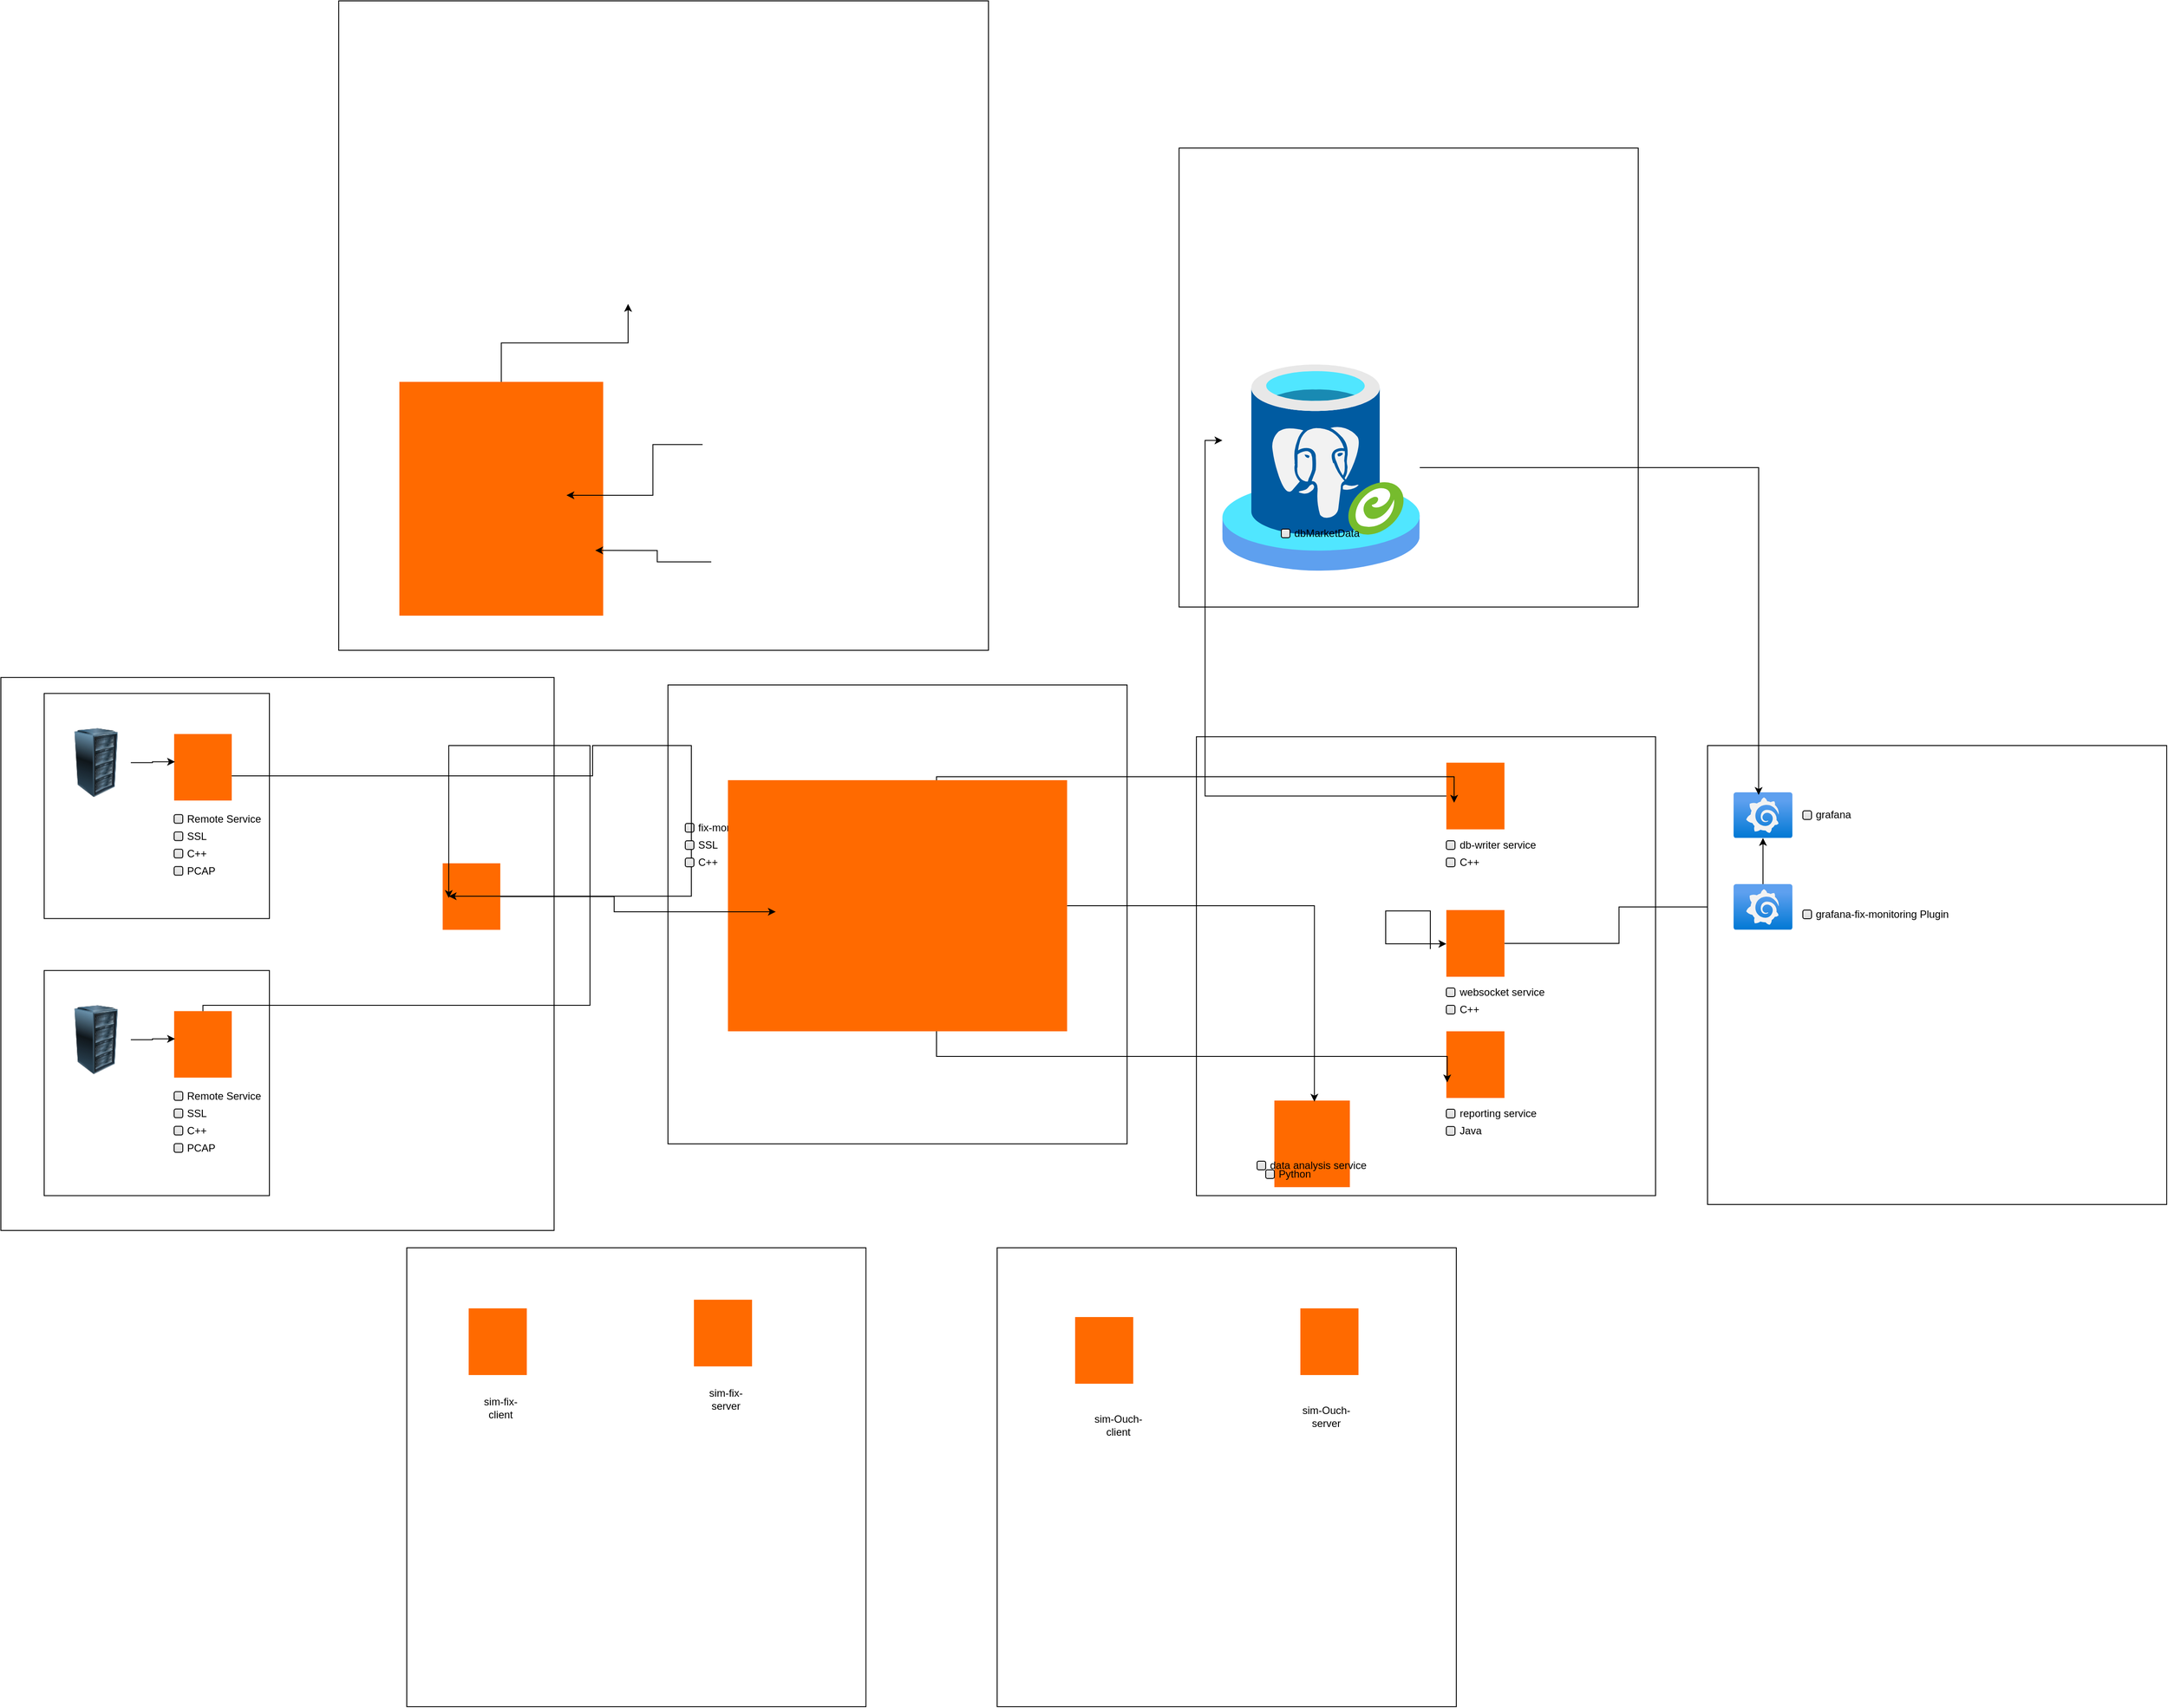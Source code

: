 <mxfile version="26.2.14">
  <diagram name="Page-1" id="Bn2f4_8WebnBMHvuVNAl">
    <mxGraphModel dx="3210" dy="2690" grid="1" gridSize="10" guides="1" tooltips="1" connect="1" arrows="1" fold="1" page="1" pageScale="1" pageWidth="850" pageHeight="1100" math="0" shadow="0">
      <root>
        <mxCell id="0" />
        <mxCell id="1" parent="0" />
        <mxCell id="fPYPMNEVIKLgvC5DWrea-23" value="" style="whiteSpace=wrap;html=1;aspect=fixed;" vertex="1" parent="1">
          <mxGeometry x="-330" y="-8.6" width="638.6" height="638.6" as="geometry" />
        </mxCell>
        <mxCell id="fPYPMNEVIKLgvC5DWrea-22" value="" style="whiteSpace=wrap;html=1;aspect=fixed;" vertex="1" parent="1">
          <mxGeometry x="1050" y="59.8" width="530" height="530" as="geometry" />
        </mxCell>
        <mxCell id="iIMbkNhyBwI1xsPDOUZN-2" value="" style="whiteSpace=wrap;html=1;aspect=fixed;" parent="1" vertex="1">
          <mxGeometry x="-280" y="9.8" width="260" height="260" as="geometry" />
        </mxCell>
        <mxCell id="iIMbkNhyBwI1xsPDOUZN-1" value="" style="image;html=1;image=img/lib/clip_art/computers/Server_Rack_128x128.png" parent="1" vertex="1">
          <mxGeometry x="-260" y="49.8" width="80" height="80" as="geometry" />
        </mxCell>
        <mxCell id="iIMbkNhyBwI1xsPDOUZN-6" value="" style="points=[];aspect=fixed;html=1;align=center;shadow=0;dashed=0;fillColor=#FF6A00;strokeColor=none;shape=mxgraph.alibaba_cloud.ahas_application_high_availability_service;" parent="1" vertex="1">
          <mxGeometry x="-130" y="56.7" width="66.5" height="76.8" as="geometry" />
        </mxCell>
        <mxCell id="iIMbkNhyBwI1xsPDOUZN-8" style="edgeStyle=orthogonalEdgeStyle;rounded=0;orthogonalLoop=1;jettySize=auto;html=1;exitX=1;exitY=0.5;exitDx=0;exitDy=0;entryX=0.015;entryY=0.418;entryDx=0;entryDy=0;entryPerimeter=0;" parent="1" source="iIMbkNhyBwI1xsPDOUZN-1" target="iIMbkNhyBwI1xsPDOUZN-6" edge="1">
          <mxGeometry relative="1" as="geometry" />
        </mxCell>
        <mxCell id="iIMbkNhyBwI1xsPDOUZN-9" value="Remote Service" style="html=1;shadow=0;dashed=0;shape=mxgraph.bootstrap.checkbox2;labelPosition=right;verticalLabelPosition=middle;align=left;verticalAlign=middle;gradientColor=#DEDEDE;fillColor=#EDEDED;checked=0;spacing=5;checkedFill=#0085FC;checkedStroke=#ffffff;sketch=0;" parent="1" vertex="1">
          <mxGeometry x="-130" y="149.8" width="10" height="10" as="geometry" />
        </mxCell>
        <mxCell id="iIMbkNhyBwI1xsPDOUZN-11" value="SSL" style="html=1;shadow=0;dashed=0;shape=mxgraph.bootstrap.checkbox2;labelPosition=right;verticalLabelPosition=middle;align=left;verticalAlign=middle;gradientColor=#DEDEDE;fillColor=#EDEDED;checked=0;spacing=5;checkedFill=#0085FC;checkedStroke=#ffffff;sketch=0;" parent="1" vertex="1">
          <mxGeometry x="-130" y="169.8" width="10" height="10" as="geometry" />
        </mxCell>
        <mxCell id="iIMbkNhyBwI1xsPDOUZN-13" value="" style="whiteSpace=wrap;html=1;aspect=fixed;" parent="1" vertex="1">
          <mxGeometry x="440" width="530" height="530" as="geometry" />
        </mxCell>
        <mxCell id="iIMbkNhyBwI1xsPDOUZN-12" value="" style="points=[];aspect=fixed;html=1;align=center;shadow=0;dashed=0;fillColor=#FF6A00;strokeColor=none;shape=mxgraph.alibaba_cloud.ahas_application_high_availability_service;" parent="1" vertex="1">
          <mxGeometry x="180" y="206" width="66.5" height="76.8" as="geometry" />
        </mxCell>
        <mxCell id="iIMbkNhyBwI1xsPDOUZN-15" value="fix-monitor service" style="html=1;shadow=0;dashed=0;shape=mxgraph.bootstrap.checkbox2;labelPosition=right;verticalLabelPosition=middle;align=left;verticalAlign=middle;gradientColor=#DEDEDE;fillColor=#EDEDED;checked=0;spacing=5;checkedFill=#0085FC;checkedStroke=#ffffff;sketch=0;" parent="1" vertex="1">
          <mxGeometry x="460" y="160" width="10" height="10" as="geometry" />
        </mxCell>
        <mxCell id="iIMbkNhyBwI1xsPDOUZN-17" style="edgeStyle=orthogonalEdgeStyle;rounded=0;orthogonalLoop=1;jettySize=auto;html=1;entryX=0.105;entryY=0.495;entryDx=0;entryDy=0;entryPerimeter=0;" parent="1" source="iIMbkNhyBwI1xsPDOUZN-6" target="iIMbkNhyBwI1xsPDOUZN-12" edge="1">
          <mxGeometry relative="1" as="geometry">
            <Array as="points">
              <mxPoint x="353" y="105" />
              <mxPoint x="353" y="70" />
              <mxPoint x="467" y="70" />
            </Array>
          </mxGeometry>
        </mxCell>
        <mxCell id="iIMbkNhyBwI1xsPDOUZN-18" value="" style="whiteSpace=wrap;html=1;aspect=fixed;" parent="1" vertex="1">
          <mxGeometry x="-280" y="329.8" width="260" height="260" as="geometry" />
        </mxCell>
        <mxCell id="iIMbkNhyBwI1xsPDOUZN-19" value="" style="image;html=1;image=img/lib/clip_art/computers/Server_Rack_128x128.png" parent="1" vertex="1">
          <mxGeometry x="-260" y="369.8" width="80" height="80" as="geometry" />
        </mxCell>
        <mxCell id="iIMbkNhyBwI1xsPDOUZN-20" value="" style="points=[];aspect=fixed;html=1;align=center;shadow=0;dashed=0;fillColor=#FF6A00;strokeColor=none;shape=mxgraph.alibaba_cloud.ahas_application_high_availability_service;" parent="1" vertex="1">
          <mxGeometry x="-130" y="376.7" width="66.5" height="76.8" as="geometry" />
        </mxCell>
        <mxCell id="iIMbkNhyBwI1xsPDOUZN-21" style="edgeStyle=orthogonalEdgeStyle;rounded=0;orthogonalLoop=1;jettySize=auto;html=1;exitX=1;exitY=0.5;exitDx=0;exitDy=0;entryX=0.015;entryY=0.418;entryDx=0;entryDy=0;entryPerimeter=0;" parent="1" source="iIMbkNhyBwI1xsPDOUZN-19" target="iIMbkNhyBwI1xsPDOUZN-20" edge="1">
          <mxGeometry relative="1" as="geometry" />
        </mxCell>
        <mxCell id="iIMbkNhyBwI1xsPDOUZN-22" value="Remote Service" style="html=1;shadow=0;dashed=0;shape=mxgraph.bootstrap.checkbox2;labelPosition=right;verticalLabelPosition=middle;align=left;verticalAlign=middle;gradientColor=#DEDEDE;fillColor=#EDEDED;checked=0;spacing=5;checkedFill=#0085FC;checkedStroke=#ffffff;sketch=0;" parent="1" vertex="1">
          <mxGeometry x="-130" y="469.8" width="10" height="10" as="geometry" />
        </mxCell>
        <mxCell id="iIMbkNhyBwI1xsPDOUZN-23" value="SSL" style="html=1;shadow=0;dashed=0;shape=mxgraph.bootstrap.checkbox2;labelPosition=right;verticalLabelPosition=middle;align=left;verticalAlign=middle;gradientColor=#DEDEDE;fillColor=#EDEDED;checked=0;spacing=5;checkedFill=#0085FC;checkedStroke=#ffffff;sketch=0;" parent="1" vertex="1">
          <mxGeometry x="-130" y="489.8" width="10" height="10" as="geometry" />
        </mxCell>
        <mxCell id="iIMbkNhyBwI1xsPDOUZN-24" value="SSL" style="html=1;shadow=0;dashed=0;shape=mxgraph.bootstrap.checkbox2;labelPosition=right;verticalLabelPosition=middle;align=left;verticalAlign=middle;gradientColor=#DEDEDE;fillColor=#EDEDED;checked=0;spacing=5;checkedFill=#0085FC;checkedStroke=#ffffff;sketch=0;" parent="1" vertex="1">
          <mxGeometry x="460" y="180" width="10" height="10" as="geometry" />
        </mxCell>
        <mxCell id="iIMbkNhyBwI1xsPDOUZN-25" style="edgeStyle=orthogonalEdgeStyle;rounded=0;orthogonalLoop=1;jettySize=auto;html=1;entryX=0.105;entryY=0.521;entryDx=0;entryDy=0;entryPerimeter=0;" parent="1" source="iIMbkNhyBwI1xsPDOUZN-20" target="iIMbkNhyBwI1xsPDOUZN-12" edge="1">
          <mxGeometry relative="1" as="geometry">
            <Array as="points">
              <mxPoint x="213" y="370" />
              <mxPoint x="350" y="370" />
              <mxPoint x="350" y="70" />
              <mxPoint x="467" y="70" />
            </Array>
          </mxGeometry>
        </mxCell>
        <mxCell id="iIMbkNhyBwI1xsPDOUZN-26" value="C++" style="html=1;shadow=0;dashed=0;shape=mxgraph.bootstrap.checkbox2;labelPosition=right;verticalLabelPosition=middle;align=left;verticalAlign=middle;gradientColor=#DEDEDE;fillColor=#EDEDED;checked=0;spacing=5;checkedFill=#0085FC;checkedStroke=#ffffff;sketch=0;" parent="1" vertex="1">
          <mxGeometry x="-130" y="189.8" width="10" height="10" as="geometry" />
        </mxCell>
        <mxCell id="iIMbkNhyBwI1xsPDOUZN-27" value="C++" style="html=1;shadow=0;dashed=0;shape=mxgraph.bootstrap.checkbox2;labelPosition=right;verticalLabelPosition=middle;align=left;verticalAlign=middle;gradientColor=#DEDEDE;fillColor=#EDEDED;checked=0;spacing=5;checkedFill=#0085FC;checkedStroke=#ffffff;sketch=0;" parent="1" vertex="1">
          <mxGeometry x="-130" y="509.8" width="10" height="10" as="geometry" />
        </mxCell>
        <mxCell id="iIMbkNhyBwI1xsPDOUZN-28" value="C++" style="html=1;shadow=0;dashed=0;shape=mxgraph.bootstrap.checkbox2;labelPosition=right;verticalLabelPosition=middle;align=left;verticalAlign=middle;gradientColor=#DEDEDE;fillColor=#EDEDED;checked=0;spacing=5;checkedFill=#0085FC;checkedStroke=#ffffff;sketch=0;" parent="1" vertex="1">
          <mxGeometry x="460" y="200" width="10" height="10" as="geometry" />
        </mxCell>
        <mxCell id="iIMbkNhyBwI1xsPDOUZN-29" value="PCAP&amp;nbsp;" style="html=1;shadow=0;dashed=0;shape=mxgraph.bootstrap.checkbox2;labelPosition=right;verticalLabelPosition=middle;align=left;verticalAlign=middle;gradientColor=#DEDEDE;fillColor=#EDEDED;checked=0;spacing=5;checkedFill=#0085FC;checkedStroke=#ffffff;sketch=0;" parent="1" vertex="1">
          <mxGeometry x="-130" y="209.8" width="10" height="10" as="geometry" />
        </mxCell>
        <mxCell id="iIMbkNhyBwI1xsPDOUZN-30" value="PCAP&amp;nbsp;" style="html=1;shadow=0;dashed=0;shape=mxgraph.bootstrap.checkbox2;labelPosition=right;verticalLabelPosition=middle;align=left;verticalAlign=middle;gradientColor=#DEDEDE;fillColor=#EDEDED;checked=0;spacing=5;checkedFill=#0085FC;checkedStroke=#ffffff;sketch=0;" parent="1" vertex="1">
          <mxGeometry x="-130" y="529.8" width="10" height="10" as="geometry" />
        </mxCell>
        <mxCell id="iIMbkNhyBwI1xsPDOUZN-33" value="" style="points=[];aspect=fixed;html=1;align=center;shadow=0;dashed=0;fillColor=#FF6A00;strokeColor=none;shape=mxgraph.alibaba_cloud.ask_ack_container_service_for_kubernetes;" parent="1" vertex="1">
          <mxGeometry x="1338.5" y="89.8" width="67.09" height="77" as="geometry" />
        </mxCell>
        <mxCell id="iIMbkNhyBwI1xsPDOUZN-34" value="db-writer service" style="html=1;shadow=0;dashed=0;shape=mxgraph.bootstrap.checkbox2;labelPosition=right;verticalLabelPosition=middle;align=left;verticalAlign=middle;gradientColor=#DEDEDE;fillColor=#EDEDED;checked=0;spacing=5;checkedFill=#0085FC;checkedStroke=#ffffff;sketch=0;" parent="1" vertex="1">
          <mxGeometry x="1338.5" y="180" width="10" height="10" as="geometry" />
        </mxCell>
        <mxCell id="iIMbkNhyBwI1xsPDOUZN-36" value="C++" style="html=1;shadow=0;dashed=0;shape=mxgraph.bootstrap.checkbox2;labelPosition=right;verticalLabelPosition=middle;align=left;verticalAlign=middle;gradientColor=#DEDEDE;fillColor=#EDEDED;checked=0;spacing=5;checkedFill=#0085FC;checkedStroke=#ffffff;sketch=0;" parent="1" vertex="1">
          <mxGeometry x="1338.5" y="200" width="10" height="10" as="geometry" />
        </mxCell>
        <mxCell id="iIMbkNhyBwI1xsPDOUZN-70" style="edgeStyle=orthogonalEdgeStyle;rounded=0;orthogonalLoop=1;jettySize=auto;html=1;" parent="1" source="iIMbkNhyBwI1xsPDOUZN-37" target="iIMbkNhyBwI1xsPDOUZN-55" edge="1">
          <mxGeometry relative="1" as="geometry" />
        </mxCell>
        <mxCell id="iIMbkNhyBwI1xsPDOUZN-37" value="" style="points=[];aspect=fixed;html=1;align=center;shadow=0;dashed=0;fillColor=#FF6A00;strokeColor=none;shape=mxgraph.alibaba_cloud.ask_ack_container_service_for_kubernetes;" parent="1" vertex="1">
          <mxGeometry x="1338.5" y="260" width="67.09" height="77" as="geometry" />
        </mxCell>
        <mxCell id="iIMbkNhyBwI1xsPDOUZN-38" value="websocket service" style="html=1;shadow=0;dashed=0;shape=mxgraph.bootstrap.checkbox2;labelPosition=right;verticalLabelPosition=middle;align=left;verticalAlign=middle;gradientColor=#DEDEDE;fillColor=#EDEDED;checked=0;spacing=5;checkedFill=#0085FC;checkedStroke=#ffffff;sketch=0;" parent="1" vertex="1">
          <mxGeometry x="1338.5" y="350" width="10" height="10" as="geometry" />
        </mxCell>
        <mxCell id="iIMbkNhyBwI1xsPDOUZN-40" value="reporting service" style="html=1;shadow=0;dashed=0;shape=mxgraph.bootstrap.checkbox2;labelPosition=right;verticalLabelPosition=middle;align=left;verticalAlign=middle;gradientColor=#DEDEDE;fillColor=#EDEDED;checked=0;spacing=5;checkedFill=#0085FC;checkedStroke=#ffffff;sketch=0;" parent="1" vertex="1">
          <mxGeometry x="1338.5" y="490" width="10" height="10" as="geometry" />
        </mxCell>
        <mxCell id="iIMbkNhyBwI1xsPDOUZN-44" style="edgeStyle=orthogonalEdgeStyle;rounded=0;orthogonalLoop=1;jettySize=auto;html=1;" parent="1" target="iIMbkNhyBwI1xsPDOUZN-37" edge="1">
          <mxGeometry relative="1" as="geometry">
            <Array as="points">
              <mxPoint x="1268.5" y="261" />
              <mxPoint x="1268.5" y="299" />
            </Array>
            <mxPoint x="1320.0" y="305" as="sourcePoint" />
          </mxGeometry>
        </mxCell>
        <mxCell id="iIMbkNhyBwI1xsPDOUZN-41" value="" style="points=[];aspect=fixed;html=1;align=center;shadow=0;dashed=0;fillColor=#FF6A00;strokeColor=none;shape=mxgraph.alibaba_cloud.kafka;" parent="1" vertex="1">
          <mxGeometry x="509.25" y="110" width="391.5" height="290" as="geometry" />
        </mxCell>
        <mxCell id="iIMbkNhyBwI1xsPDOUZN-42" style="edgeStyle=orthogonalEdgeStyle;rounded=0;orthogonalLoop=1;jettySize=auto;html=1;entryX=0.141;entryY=0.524;entryDx=0;entryDy=0;entryPerimeter=0;" parent="1" source="iIMbkNhyBwI1xsPDOUZN-12" target="iIMbkNhyBwI1xsPDOUZN-41" edge="1">
          <mxGeometry relative="1" as="geometry" />
        </mxCell>
        <mxCell id="iIMbkNhyBwI1xsPDOUZN-43" style="edgeStyle=orthogonalEdgeStyle;rounded=0;orthogonalLoop=1;jettySize=auto;html=1;entryX=0.134;entryY=0.6;entryDx=0;entryDy=0;entryPerimeter=0;" parent="1" source="iIMbkNhyBwI1xsPDOUZN-41" target="iIMbkNhyBwI1xsPDOUZN-33" edge="1">
          <mxGeometry relative="1" as="geometry">
            <Array as="points">
              <mxPoint x="750" y="231" />
              <mxPoint x="750" y="106" />
            </Array>
          </mxGeometry>
        </mxCell>
        <mxCell id="iIMbkNhyBwI1xsPDOUZN-45" value="" style="points=[];aspect=fixed;html=1;align=center;shadow=0;dashed=0;fillColor=#FF6A00;strokeColor=none;shape=mxgraph.alibaba_cloud.ask_ack_container_service_for_kubernetes;" parent="1" vertex="1">
          <mxGeometry x="1338.5" y="400" width="67.09" height="77" as="geometry" />
        </mxCell>
        <mxCell id="iIMbkNhyBwI1xsPDOUZN-53" value="" style="whiteSpace=wrap;html=1;aspect=fixed;" parent="1" vertex="1">
          <mxGeometry x="1640" y="70" width="530" height="530" as="geometry" />
        </mxCell>
        <mxCell id="iIMbkNhyBwI1xsPDOUZN-50" value="" style="image;aspect=fixed;html=1;points=[];align=center;fontSize=12;image=img/lib/azure2/other/Grafana.svg;" parent="1" vertex="1">
          <mxGeometry x="1670" y="124" width="68" height="52.8" as="geometry" />
        </mxCell>
        <mxCell id="iIMbkNhyBwI1xsPDOUZN-51" value="grafana" style="html=1;shadow=0;dashed=0;shape=mxgraph.bootstrap.checkbox2;labelPosition=right;verticalLabelPosition=middle;align=left;verticalAlign=middle;gradientColor=#DEDEDE;fillColor=#EDEDED;checked=0;spacing=5;checkedFill=#0085FC;checkedStroke=#ffffff;sketch=0;" parent="1" vertex="1">
          <mxGeometry x="1750" y="145.4" width="10" height="10" as="geometry" />
        </mxCell>
        <mxCell id="iIMbkNhyBwI1xsPDOUZN-71" style="edgeStyle=orthogonalEdgeStyle;rounded=0;orthogonalLoop=1;jettySize=auto;html=1;" parent="1" source="iIMbkNhyBwI1xsPDOUZN-55" target="iIMbkNhyBwI1xsPDOUZN-50" edge="1">
          <mxGeometry relative="1" as="geometry" />
        </mxCell>
        <mxCell id="iIMbkNhyBwI1xsPDOUZN-55" value="" style="image;aspect=fixed;html=1;points=[];align=center;fontSize=12;image=img/lib/azure2/other/Grafana.svg;" parent="1" vertex="1">
          <mxGeometry x="1670" y="230.0" width="68" height="52.8" as="geometry" />
        </mxCell>
        <mxCell id="iIMbkNhyBwI1xsPDOUZN-56" value="grafana-fix-monitoring Plugin" style="html=1;shadow=0;dashed=0;shape=mxgraph.bootstrap.checkbox2;labelPosition=right;verticalLabelPosition=middle;align=left;verticalAlign=middle;gradientColor=#DEDEDE;fillColor=#EDEDED;checked=0;spacing=5;checkedFill=#0085FC;checkedStroke=#ffffff;sketch=0;" parent="1" vertex="1">
          <mxGeometry x="1750" y="260" width="10" height="10" as="geometry" />
        </mxCell>
        <mxCell id="iIMbkNhyBwI1xsPDOUZN-58" value="C++" style="html=1;shadow=0;dashed=0;shape=mxgraph.bootstrap.checkbox2;labelPosition=right;verticalLabelPosition=middle;align=left;verticalAlign=middle;gradientColor=#DEDEDE;fillColor=#EDEDED;checked=0;spacing=5;checkedFill=#0085FC;checkedStroke=#ffffff;sketch=0;" parent="1" vertex="1">
          <mxGeometry x="1338.5" y="370" width="10" height="10" as="geometry" />
        </mxCell>
        <mxCell id="iIMbkNhyBwI1xsPDOUZN-59" value="Java" style="html=1;shadow=0;dashed=0;shape=mxgraph.bootstrap.checkbox2;labelPosition=right;verticalLabelPosition=middle;align=left;verticalAlign=middle;gradientColor=#DEDEDE;fillColor=#EDEDED;checked=0;spacing=5;checkedFill=#0085FC;checkedStroke=#ffffff;sketch=0;" parent="1" vertex="1">
          <mxGeometry x="1338.5" y="510" width="10" height="10" as="geometry" />
        </mxCell>
        <mxCell id="iIMbkNhyBwI1xsPDOUZN-60" value="" style="points=[];aspect=fixed;html=1;align=center;shadow=0;dashed=0;fillColor=#FF6A00;strokeColor=none;shape=mxgraph.alibaba_cloud.ask_ack_container_service_for_kubernetes;" parent="1" vertex="1">
          <mxGeometry x="1140" y="480" width="87.13" height="100" as="geometry" />
        </mxCell>
        <mxCell id="iIMbkNhyBwI1xsPDOUZN-61" value="data analysis service" style="html=1;shadow=0;dashed=0;shape=mxgraph.bootstrap.checkbox2;labelPosition=right;verticalLabelPosition=middle;align=left;verticalAlign=middle;gradientColor=#DEDEDE;fillColor=#EDEDED;checked=0;spacing=5;checkedFill=#0085FC;checkedStroke=#ffffff;sketch=0;" parent="1" vertex="1">
          <mxGeometry x="1120" y="550" width="10" height="10" as="geometry" />
        </mxCell>
        <mxCell id="iIMbkNhyBwI1xsPDOUZN-62" value="Python" style="html=1;shadow=0;dashed=0;shape=mxgraph.bootstrap.checkbox2;labelPosition=right;verticalLabelPosition=middle;align=left;verticalAlign=middle;gradientColor=#DEDEDE;fillColor=#EDEDED;checked=0;spacing=5;checkedFill=#0085FC;checkedStroke=#ffffff;sketch=0;" parent="1" vertex="1">
          <mxGeometry x="1130" y="560" width="10" height="10" as="geometry" />
        </mxCell>
        <mxCell id="iIMbkNhyBwI1xsPDOUZN-65" style="edgeStyle=orthogonalEdgeStyle;rounded=0;orthogonalLoop=1;jettySize=auto;html=1;entryX=0.53;entryY=0.013;entryDx=0;entryDy=0;entryPerimeter=0;" parent="1" source="iIMbkNhyBwI1xsPDOUZN-41" target="iIMbkNhyBwI1xsPDOUZN-60" edge="1">
          <mxGeometry relative="1" as="geometry" />
        </mxCell>
        <mxCell id="iIMbkNhyBwI1xsPDOUZN-66" style="edgeStyle=orthogonalEdgeStyle;rounded=0;orthogonalLoop=1;jettySize=auto;html=1;entryX=0.015;entryY=0.766;entryDx=0;entryDy=0;entryPerimeter=0;" parent="1" source="iIMbkNhyBwI1xsPDOUZN-41" target="iIMbkNhyBwI1xsPDOUZN-45" edge="1">
          <mxGeometry relative="1" as="geometry">
            <Array as="points">
              <mxPoint x="750" y="231" />
              <mxPoint x="750" y="429" />
            </Array>
          </mxGeometry>
        </mxCell>
        <mxCell id="iIMbkNhyBwI1xsPDOUZN-68" value="" style="whiteSpace=wrap;html=1;aspect=fixed;" parent="1" vertex="1">
          <mxGeometry x="1030" y="-620" width="530" height="530" as="geometry" />
        </mxCell>
        <mxCell id="iIMbkNhyBwI1xsPDOUZN-67" value="" style="image;aspect=fixed;html=1;points=[];align=center;fontSize=12;image=img/lib/azure2/other/Arc_PostgreSQL.svg;" parent="1" vertex="1">
          <mxGeometry x="1080" y="-370" width="227.78" height="238" as="geometry" />
        </mxCell>
        <mxCell id="iIMbkNhyBwI1xsPDOUZN-69" style="edgeStyle=orthogonalEdgeStyle;rounded=0;orthogonalLoop=1;jettySize=auto;html=1;entryX=0;entryY=0.368;entryDx=0;entryDy=0;entryPerimeter=0;" parent="1" source="iIMbkNhyBwI1xsPDOUZN-33" target="iIMbkNhyBwI1xsPDOUZN-67" edge="1">
          <mxGeometry relative="1" as="geometry" />
        </mxCell>
        <mxCell id="iIMbkNhyBwI1xsPDOUZN-72" style="edgeStyle=orthogonalEdgeStyle;rounded=0;orthogonalLoop=1;jettySize=auto;html=1;entryX=0.426;entryY=0.057;entryDx=0;entryDy=0;entryPerimeter=0;" parent="1" source="iIMbkNhyBwI1xsPDOUZN-67" target="iIMbkNhyBwI1xsPDOUZN-50" edge="1">
          <mxGeometry relative="1" as="geometry" />
        </mxCell>
        <mxCell id="iIMbkNhyBwI1xsPDOUZN-73" value="dbMarketData" style="html=1;shadow=0;dashed=0;shape=mxgraph.bootstrap.checkbox2;labelPosition=right;verticalLabelPosition=middle;align=left;verticalAlign=middle;gradientColor=#DEDEDE;fillColor=#EDEDED;checked=0;spacing=5;checkedFill=#0085FC;checkedStroke=#ffffff;sketch=0;" parent="1" vertex="1">
          <mxGeometry x="1148" y="-180.0" width="10" height="10" as="geometry" />
        </mxCell>
        <mxCell id="fPYPMNEVIKLgvC5DWrea-2" value="" style="whiteSpace=wrap;html=1;aspect=fixed;" vertex="1" parent="1">
          <mxGeometry x="60" y="-790" width="750" height="750" as="geometry" />
        </mxCell>
        <mxCell id="fPYPMNEVIKLgvC5DWrea-1" value="" style="shape=image;verticalLabelPosition=bottom;labelBackgroundColor=default;verticalAlign=top;aspect=fixed;imageAspect=0;image=https://www.niagaramarketplace.com/media/catalog/product/cache/8ec2f9f1aafbe7f04b9376f56dd1d327/m/a/marketplace_icons_13_.png;" vertex="1" parent="1">
          <mxGeometry x="219" y="-790" width="350" height="350" as="geometry" />
        </mxCell>
        <mxCell id="fPYPMNEVIKLgvC5DWrea-14" style="edgeStyle=orthogonalEdgeStyle;rounded=0;orthogonalLoop=1;jettySize=auto;html=1;" edge="1" parent="1" source="fPYPMNEVIKLgvC5DWrea-4" target="fPYPMNEVIKLgvC5DWrea-1">
          <mxGeometry relative="1" as="geometry" />
        </mxCell>
        <mxCell id="fPYPMNEVIKLgvC5DWrea-4" value="" style="points=[];aspect=fixed;html=1;align=center;shadow=0;dashed=0;fillColor=#FF6A00;strokeColor=none;shape=mxgraph.alibaba_cloud.ask_ack_container_service_for_kubernetes;" vertex="1" parent="1">
          <mxGeometry x="130" y="-350" width="235.25" height="270" as="geometry" />
        </mxCell>
        <mxCell id="fPYPMNEVIKLgvC5DWrea-7" value="" style="shape=image;verticalLabelPosition=bottom;labelBackgroundColor=default;verticalAlign=top;aspect=fixed;imageAspect=0;image=https://upload.wikimedia.org/wikipedia/commons/thumb/c/cd/WebSocket_colored_logo.svg/250px-WebSocket_colored_logo.svg.png;" vertex="1" parent="1">
          <mxGeometry x="490" y="-200" width="115.73" height="115.73" as="geometry" />
        </mxCell>
        <mxCell id="fPYPMNEVIKLgvC5DWrea-11" value="" style="shape=image;verticalLabelPosition=bottom;labelBackgroundColor=default;verticalAlign=top;aspect=fixed;imageAspect=0;image=https://images.seeklogo.com/logo-png/27/2/webhooks-logo-png_seeklogo-274079.png;" vertex="1" parent="1">
          <mxGeometry x="480" y="-343.45" width="131.45" height="131.45" as="geometry" />
        </mxCell>
        <mxCell id="fPYPMNEVIKLgvC5DWrea-12" style="edgeStyle=orthogonalEdgeStyle;rounded=0;orthogonalLoop=1;jettySize=auto;html=1;entryX=0.82;entryY=0.485;entryDx=0;entryDy=0;entryPerimeter=0;" edge="1" parent="1" source="fPYPMNEVIKLgvC5DWrea-11" target="fPYPMNEVIKLgvC5DWrea-4">
          <mxGeometry relative="1" as="geometry" />
        </mxCell>
        <mxCell id="fPYPMNEVIKLgvC5DWrea-13" style="edgeStyle=orthogonalEdgeStyle;rounded=0;orthogonalLoop=1;jettySize=auto;html=1;entryX=0.961;entryY=0.721;entryDx=0;entryDy=0;entryPerimeter=0;" edge="1" parent="1" source="fPYPMNEVIKLgvC5DWrea-7" target="fPYPMNEVIKLgvC5DWrea-4">
          <mxGeometry relative="1" as="geometry" />
        </mxCell>
        <mxCell id="fPYPMNEVIKLgvC5DWrea-15" value="" style="shape=image;verticalLabelPosition=bottom;labelBackgroundColor=default;verticalAlign=top;aspect=fixed;imageAspect=0;image=https://static-00.iconduck.com/assets.00/grafana-color-icon-1841x2048-2epnflu7.png;" vertex="1" parent="1">
          <mxGeometry x="1911" y="275.32" width="229" height="254.68" as="geometry" />
        </mxCell>
        <mxCell id="fPYPMNEVIKLgvC5DWrea-16" value="" style="whiteSpace=wrap;html=1;aspect=fixed;" vertex="1" parent="1">
          <mxGeometry x="138.54" y="650" width="530" height="530" as="geometry" />
        </mxCell>
        <mxCell id="fPYPMNEVIKLgvC5DWrea-17" value="" style="whiteSpace=wrap;html=1;aspect=fixed;" vertex="1" parent="1">
          <mxGeometry x="820" y="650" width="530" height="530" as="geometry" />
        </mxCell>
        <mxCell id="fPYPMNEVIKLgvC5DWrea-18" value="" style="points=[];aspect=fixed;html=1;align=center;shadow=0;dashed=0;fillColor=#FF6A00;strokeColor=none;shape=mxgraph.alibaba_cloud.ask_ack_container_service_for_kubernetes;" vertex="1" parent="1">
          <mxGeometry x="210.0" y="720" width="67.09" height="77" as="geometry" />
        </mxCell>
        <mxCell id="fPYPMNEVIKLgvC5DWrea-19" value="" style="points=[];aspect=fixed;html=1;align=center;shadow=0;dashed=0;fillColor=#FF6A00;strokeColor=none;shape=mxgraph.alibaba_cloud.ask_ack_container_service_for_kubernetes;" vertex="1" parent="1">
          <mxGeometry x="470.0" y="710" width="67.09" height="77" as="geometry" />
        </mxCell>
        <mxCell id="fPYPMNEVIKLgvC5DWrea-20" value="" style="points=[];aspect=fixed;html=1;align=center;shadow=0;dashed=0;fillColor=#FF6A00;strokeColor=none;shape=mxgraph.alibaba_cloud.ask_ack_container_service_for_kubernetes;" vertex="1" parent="1">
          <mxGeometry x="910" y="730" width="67.09" height="77" as="geometry" />
        </mxCell>
        <mxCell id="fPYPMNEVIKLgvC5DWrea-21" value="" style="points=[];aspect=fixed;html=1;align=center;shadow=0;dashed=0;fillColor=#FF6A00;strokeColor=none;shape=mxgraph.alibaba_cloud.ask_ack_container_service_for_kubernetes;" vertex="1" parent="1">
          <mxGeometry x="1170" y="720" width="67.09" height="77" as="geometry" />
        </mxCell>
        <mxCell id="fPYPMNEVIKLgvC5DWrea-24" value="sim-fix-client" style="text;html=1;align=center;verticalAlign=middle;whiteSpace=wrap;rounded=0;" vertex="1" parent="1">
          <mxGeometry x="217" y="820" width="60" height="30" as="geometry" />
        </mxCell>
        <mxCell id="fPYPMNEVIKLgvC5DWrea-25" value="sim-fix-server" style="text;html=1;align=center;verticalAlign=middle;whiteSpace=wrap;rounded=0;" vertex="1" parent="1">
          <mxGeometry x="477.09" y="810" width="60" height="30" as="geometry" />
        </mxCell>
        <mxCell id="fPYPMNEVIKLgvC5DWrea-26" value="sim-Ouch-client" style="text;html=1;align=center;verticalAlign=middle;whiteSpace=wrap;rounded=0;" vertex="1" parent="1">
          <mxGeometry x="930" y="840" width="60" height="30" as="geometry" />
        </mxCell>
        <mxCell id="fPYPMNEVIKLgvC5DWrea-27" value="sim-Ouch-server" style="text;html=1;align=center;verticalAlign=middle;whiteSpace=wrap;rounded=0;" vertex="1" parent="1">
          <mxGeometry x="1170" y="830" width="60" height="30" as="geometry" />
        </mxCell>
      </root>
    </mxGraphModel>
  </diagram>
</mxfile>
